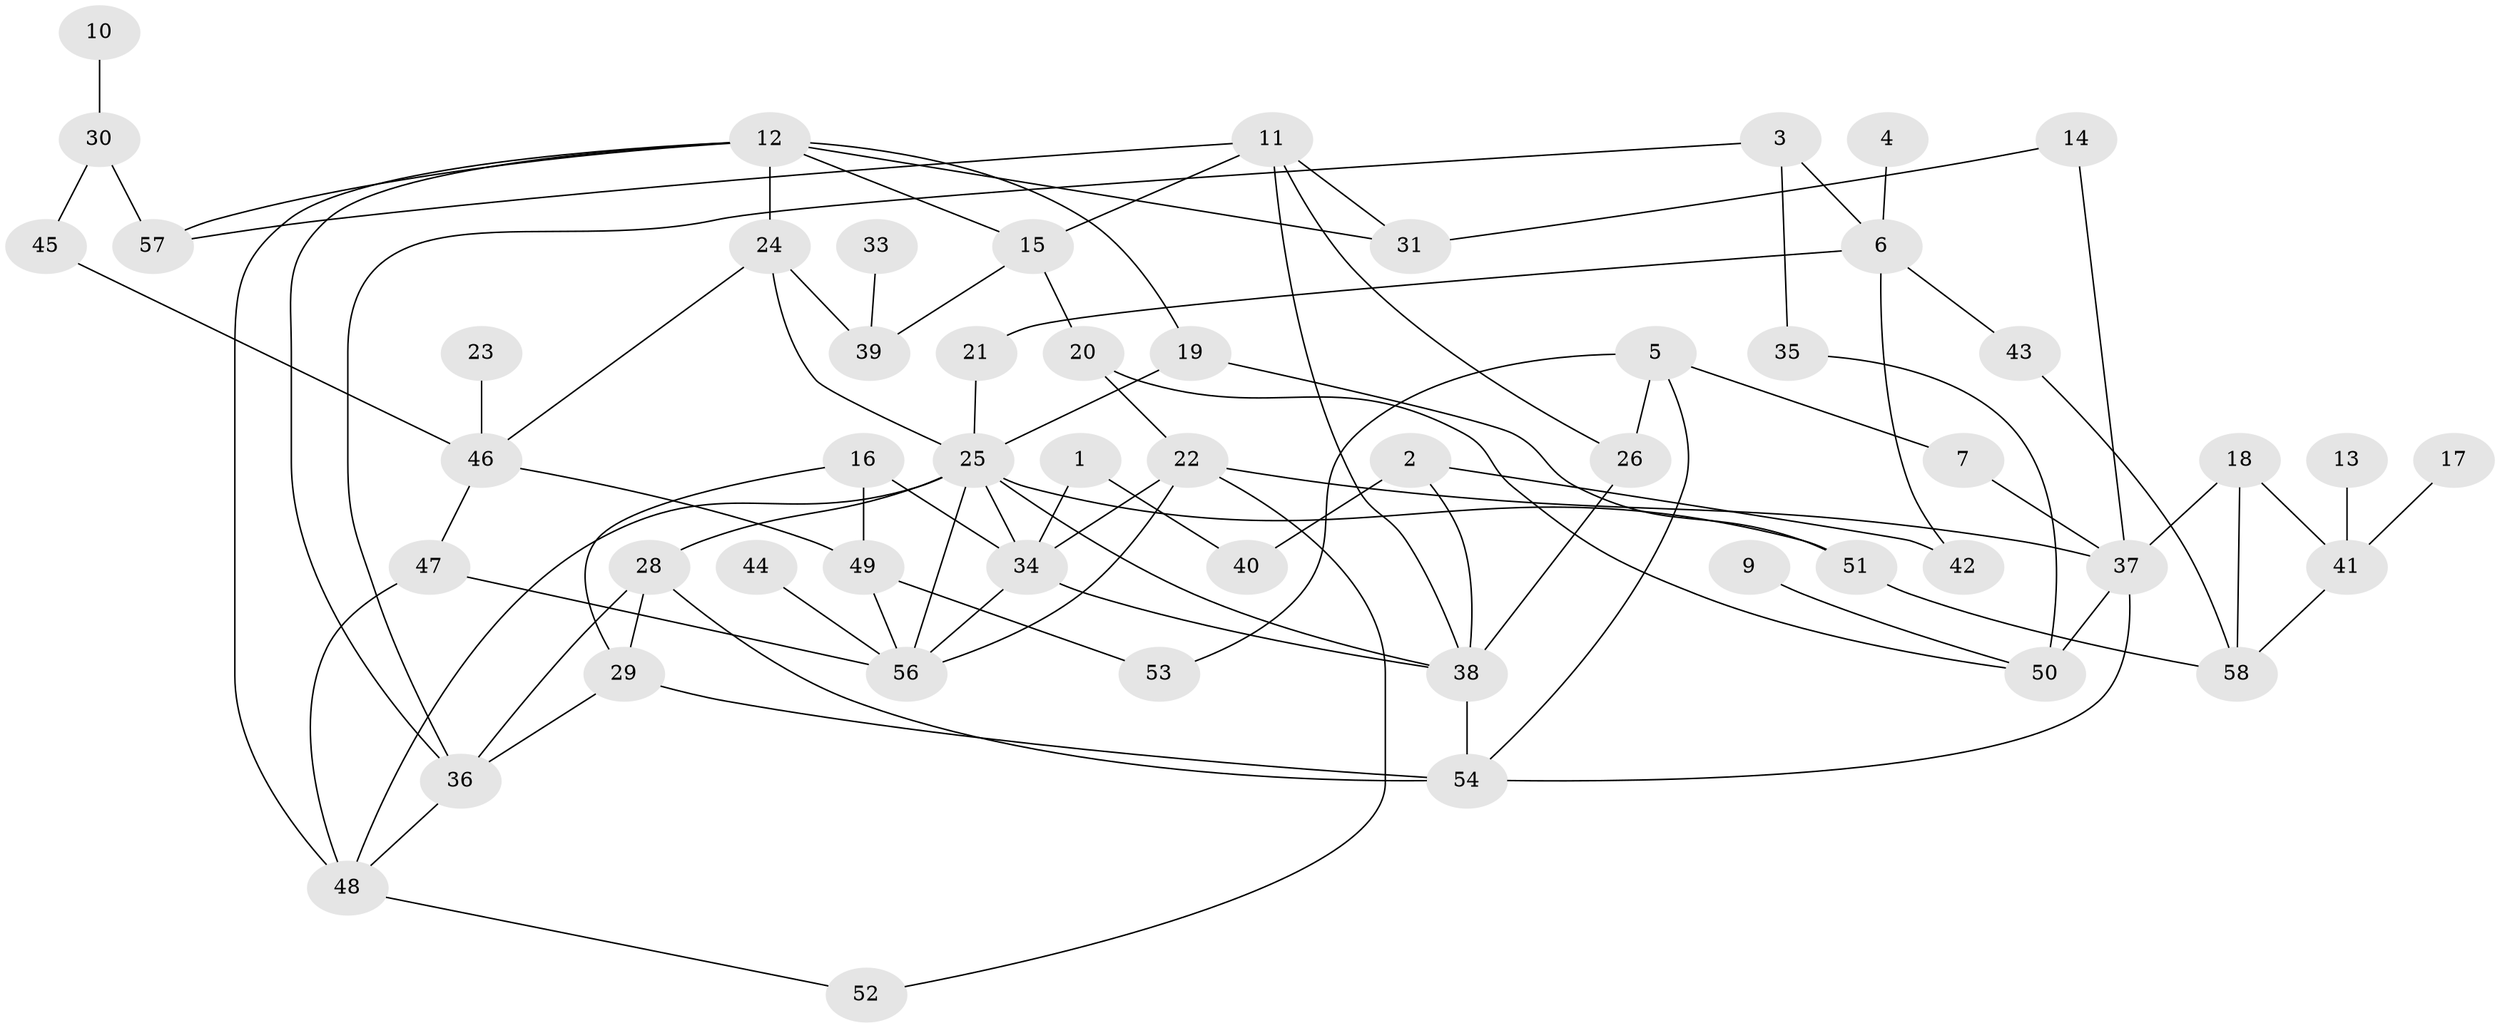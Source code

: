 // original degree distribution, {2: 0.25773195876288657, 3: 0.28865979381443296, 1: 0.16494845360824742, 5: 0.08247422680412371, 4: 0.13402061855670103, 0: 0.041237113402061855, 8: 0.020618556701030927, 6: 0.010309278350515464}
// Generated by graph-tools (version 1.1) at 2025/35/03/04/25 23:35:47]
// undirected, 54 vertices, 90 edges
graph export_dot {
  node [color=gray90,style=filled];
  1;
  2;
  3;
  4;
  5;
  6;
  7;
  9;
  10;
  11;
  12;
  13;
  14;
  15;
  16;
  17;
  18;
  19;
  20;
  21;
  22;
  23;
  24;
  25;
  26;
  28;
  29;
  30;
  31;
  33;
  34;
  35;
  36;
  37;
  38;
  39;
  40;
  41;
  42;
  43;
  44;
  45;
  46;
  47;
  48;
  49;
  50;
  51;
  52;
  53;
  54;
  56;
  57;
  58;
  1 -- 34 [weight=1.0];
  1 -- 40 [weight=1.0];
  2 -- 38 [weight=1.0];
  2 -- 40 [weight=1.0];
  2 -- 42 [weight=1.0];
  3 -- 6 [weight=1.0];
  3 -- 35 [weight=1.0];
  3 -- 36 [weight=1.0];
  4 -- 6 [weight=1.0];
  5 -- 7 [weight=1.0];
  5 -- 26 [weight=1.0];
  5 -- 53 [weight=1.0];
  5 -- 54 [weight=1.0];
  6 -- 21 [weight=1.0];
  6 -- 42 [weight=1.0];
  6 -- 43 [weight=1.0];
  7 -- 37 [weight=1.0];
  9 -- 50 [weight=1.0];
  10 -- 30 [weight=1.0];
  11 -- 15 [weight=1.0];
  11 -- 26 [weight=1.0];
  11 -- 31 [weight=1.0];
  11 -- 38 [weight=1.0];
  11 -- 57 [weight=1.0];
  12 -- 15 [weight=1.0];
  12 -- 19 [weight=1.0];
  12 -- 24 [weight=1.0];
  12 -- 31 [weight=1.0];
  12 -- 36 [weight=1.0];
  12 -- 48 [weight=1.0];
  12 -- 57 [weight=1.0];
  13 -- 41 [weight=1.0];
  14 -- 31 [weight=1.0];
  14 -- 37 [weight=1.0];
  15 -- 20 [weight=1.0];
  15 -- 39 [weight=1.0];
  16 -- 29 [weight=1.0];
  16 -- 34 [weight=1.0];
  16 -- 49 [weight=1.0];
  17 -- 41 [weight=1.0];
  18 -- 37 [weight=2.0];
  18 -- 41 [weight=1.0];
  18 -- 58 [weight=1.0];
  19 -- 25 [weight=1.0];
  19 -- 51 [weight=1.0];
  20 -- 22 [weight=1.0];
  20 -- 50 [weight=1.0];
  21 -- 25 [weight=1.0];
  22 -- 34 [weight=1.0];
  22 -- 37 [weight=1.0];
  22 -- 52 [weight=1.0];
  22 -- 56 [weight=1.0];
  23 -- 46 [weight=1.0];
  24 -- 25 [weight=1.0];
  24 -- 39 [weight=1.0];
  24 -- 46 [weight=1.0];
  25 -- 28 [weight=1.0];
  25 -- 34 [weight=1.0];
  25 -- 38 [weight=1.0];
  25 -- 48 [weight=1.0];
  25 -- 51 [weight=1.0];
  25 -- 56 [weight=1.0];
  26 -- 38 [weight=1.0];
  28 -- 29 [weight=1.0];
  28 -- 36 [weight=1.0];
  28 -- 54 [weight=1.0];
  29 -- 36 [weight=1.0];
  29 -- 54 [weight=1.0];
  30 -- 45 [weight=1.0];
  30 -- 57 [weight=1.0];
  33 -- 39 [weight=1.0];
  34 -- 38 [weight=2.0];
  34 -- 56 [weight=1.0];
  35 -- 50 [weight=1.0];
  36 -- 48 [weight=1.0];
  37 -- 50 [weight=2.0];
  37 -- 54 [weight=1.0];
  38 -- 54 [weight=1.0];
  41 -- 58 [weight=1.0];
  43 -- 58 [weight=1.0];
  44 -- 56 [weight=1.0];
  45 -- 46 [weight=1.0];
  46 -- 47 [weight=1.0];
  46 -- 49 [weight=1.0];
  47 -- 48 [weight=1.0];
  47 -- 56 [weight=1.0];
  48 -- 52 [weight=1.0];
  49 -- 53 [weight=1.0];
  49 -- 56 [weight=1.0];
  51 -- 58 [weight=1.0];
}
